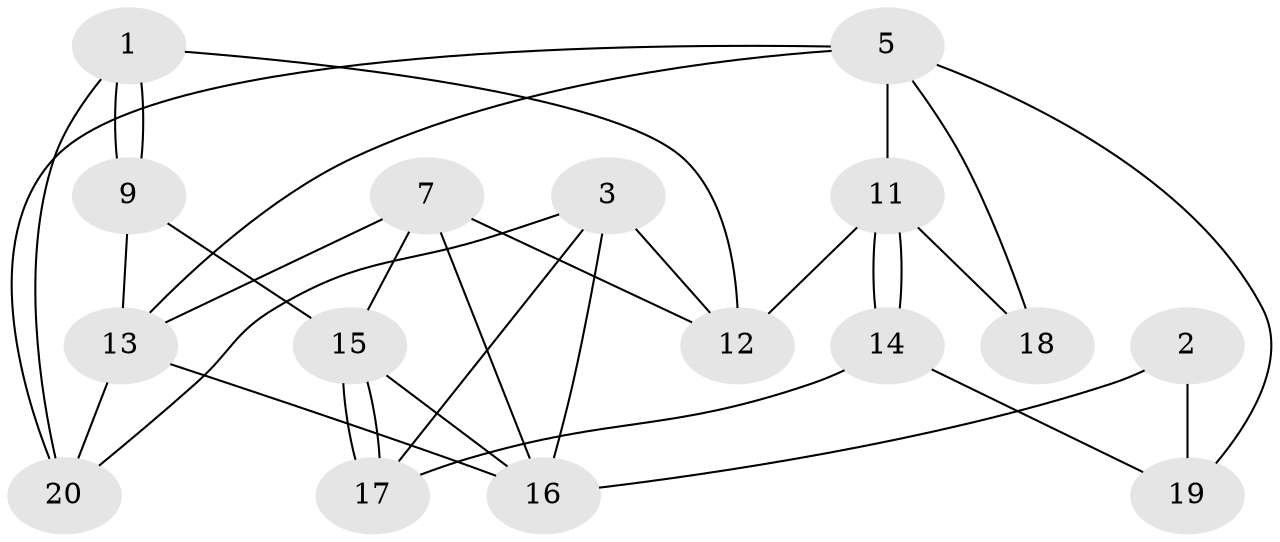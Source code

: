 // Generated by graph-tools (version 1.1) at 2025/46/02/15/25 05:46:28]
// undirected, 16 vertices, 32 edges
graph export_dot {
graph [start="1"]
  node [color=gray90,style=filled];
  1;
  2 [super="+10"];
  3;
  5 [super="+6"];
  7;
  9;
  11 [super="+10"];
  12;
  13 [super="+4"];
  14;
  15;
  16 [super="+4"];
  17;
  18 [super="+8"];
  19 [super="+8"];
  20 [super="+6"];
  1 -- 9;
  1 -- 9;
  1 -- 12;
  1 -- 20;
  2 -- 16;
  2 -- 19;
  3 -- 16;
  3 -- 20;
  3 -- 12;
  3 -- 17;
  5 -- 11;
  5 -- 13;
  5 -- 18;
  5 -- 19;
  5 -- 20;
  7 -- 16;
  7 -- 13;
  7 -- 12;
  7 -- 15;
  9 -- 15;
  9 -- 13;
  11 -- 12;
  11 -- 14;
  11 -- 14;
  11 -- 18;
  13 -- 20;
  13 -- 16;
  14 -- 17;
  14 -- 19;
  15 -- 17;
  15 -- 17;
  15 -- 16;
}
